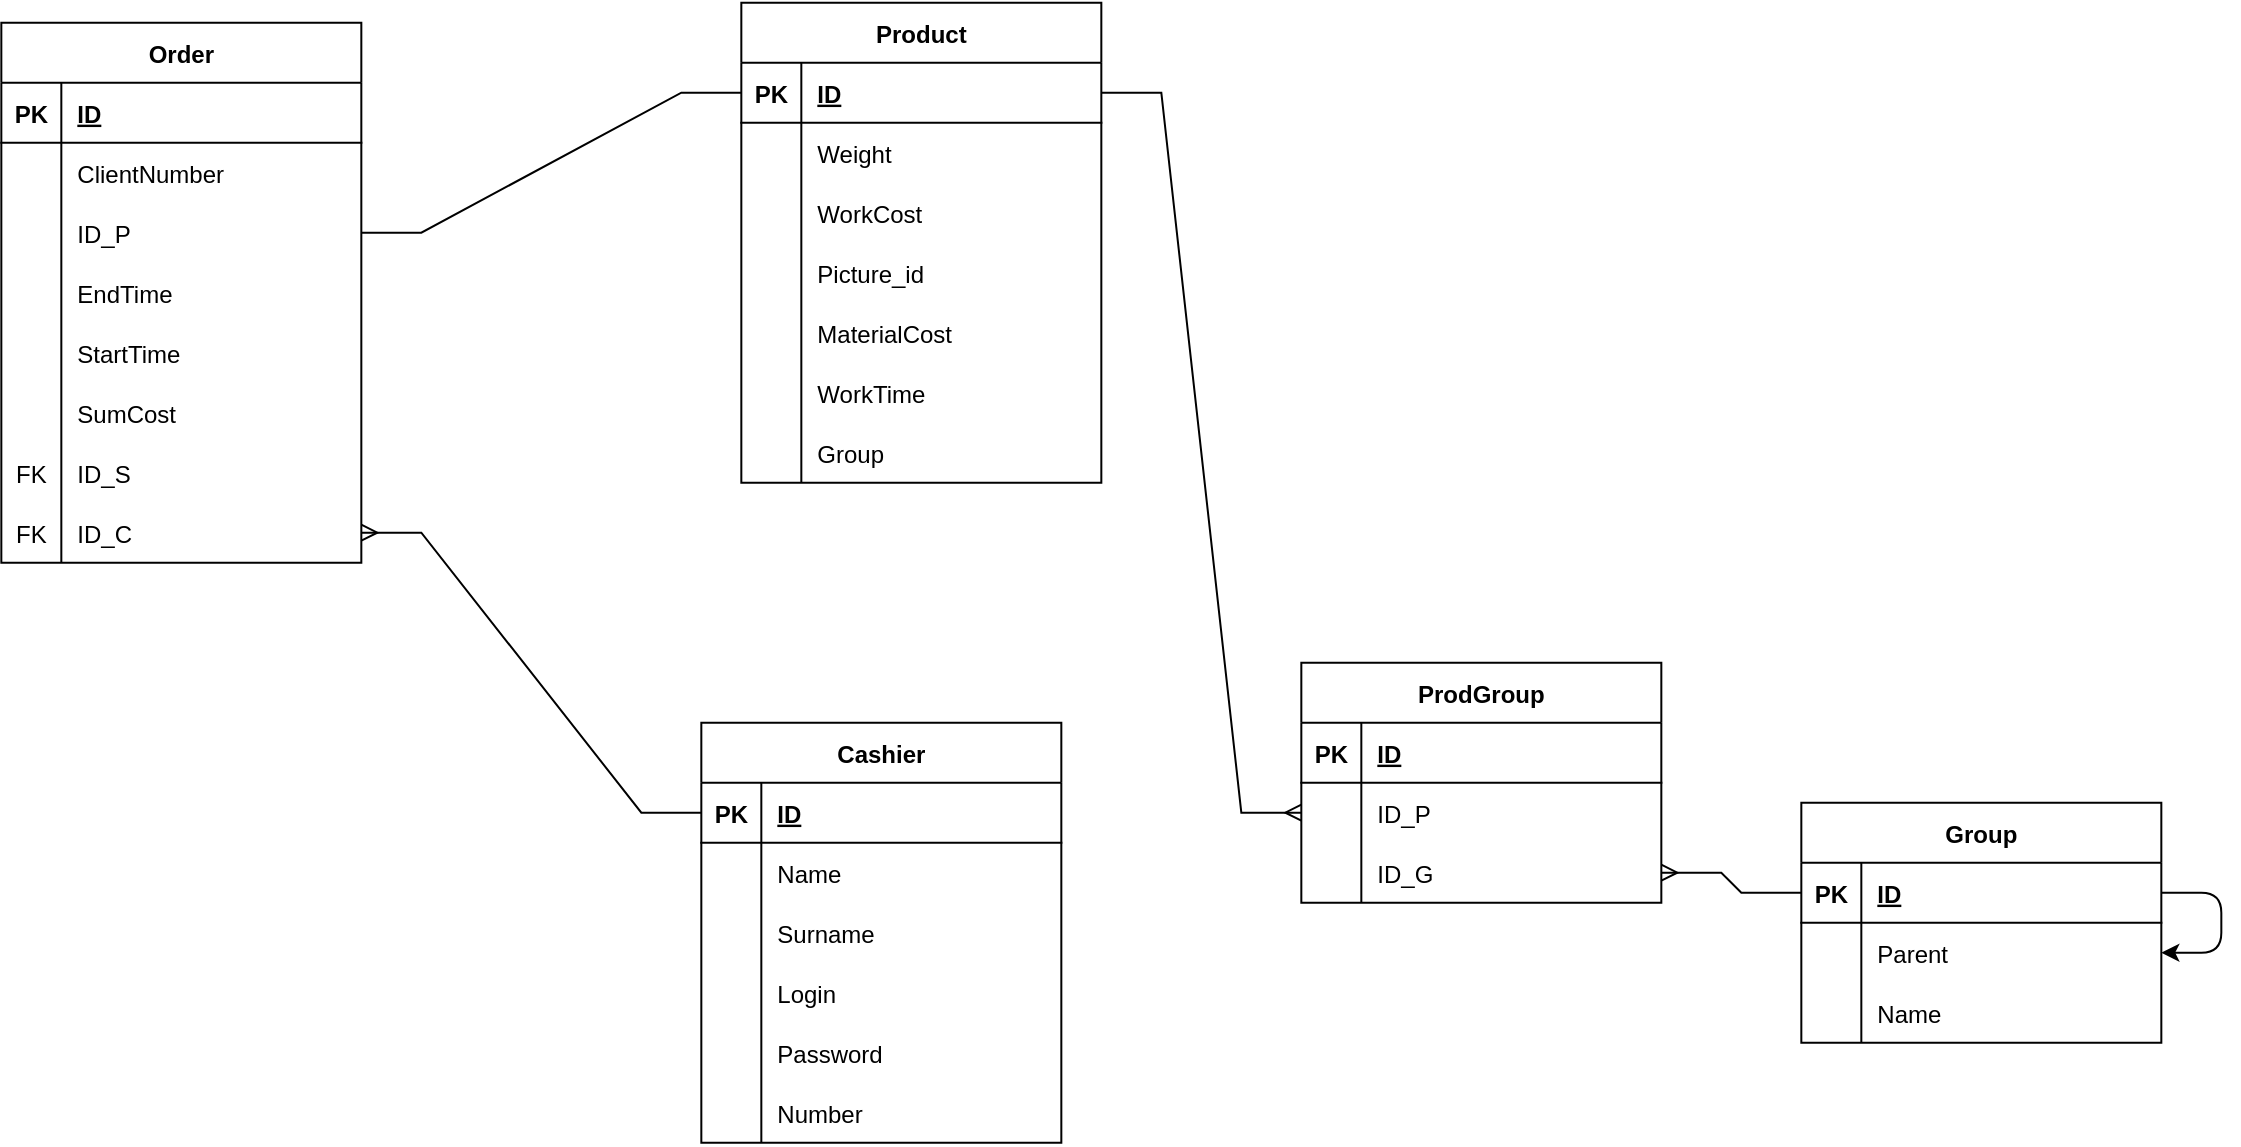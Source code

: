 <mxfile version="21.0.2" type="github"><diagram id="1drltacJaSHRfq2P1mVi" name="Страница 1"><mxGraphModel dx="2878" dy="1167" grid="0" gridSize="10" guides="1" tooltips="1" connect="1" arrows="1" fold="1" page="1" pageScale="1" pageWidth="827" pageHeight="1169" math="0" shadow="0"><root><mxCell id="0"/><mxCell id="1" parent="0"/><mxCell id="Qo6fenezhLiw1b6c_Uqq-235" value="Order" style="shape=table;startSize=30;container=1;collapsible=1;childLayout=tableLayout;fixedRows=1;rowLines=0;fontStyle=1;align=center;resizeLast=1;" vertex="1" parent="1"><mxGeometry x="-1230.333" y="903.333" width="180" height="270" as="geometry"/></mxCell><mxCell id="Qo6fenezhLiw1b6c_Uqq-236" value="" style="shape=tableRow;horizontal=0;startSize=0;swimlaneHead=0;swimlaneBody=0;fillColor=none;collapsible=0;dropTarget=0;points=[[0,0.5],[1,0.5]];portConstraint=eastwest;top=0;left=0;right=0;bottom=1;" vertex="1" parent="Qo6fenezhLiw1b6c_Uqq-235"><mxGeometry y="30" width="180" height="30" as="geometry"/></mxCell><mxCell id="Qo6fenezhLiw1b6c_Uqq-237" value="PK" style="shape=partialRectangle;connectable=0;fillColor=none;top=0;left=0;bottom=0;right=0;fontStyle=1;overflow=hidden;" vertex="1" parent="Qo6fenezhLiw1b6c_Uqq-236"><mxGeometry width="30" height="30" as="geometry"><mxRectangle width="30" height="30" as="alternateBounds"/></mxGeometry></mxCell><mxCell id="Qo6fenezhLiw1b6c_Uqq-238" value="ID" style="shape=partialRectangle;connectable=0;fillColor=none;top=0;left=0;bottom=0;right=0;align=left;spacingLeft=6;fontStyle=5;overflow=hidden;" vertex="1" parent="Qo6fenezhLiw1b6c_Uqq-236"><mxGeometry x="30" width="150" height="30" as="geometry"><mxRectangle width="150" height="30" as="alternateBounds"/></mxGeometry></mxCell><mxCell id="Qo6fenezhLiw1b6c_Uqq-239" value="" style="shape=tableRow;horizontal=0;startSize=0;swimlaneHead=0;swimlaneBody=0;fillColor=none;collapsible=0;dropTarget=0;points=[[0,0.5],[1,0.5]];portConstraint=eastwest;top=0;left=0;right=0;bottom=0;" vertex="1" parent="Qo6fenezhLiw1b6c_Uqq-235"><mxGeometry y="60" width="180" height="30" as="geometry"/></mxCell><mxCell id="Qo6fenezhLiw1b6c_Uqq-240" value="" style="shape=partialRectangle;connectable=0;fillColor=none;top=0;left=0;bottom=0;right=0;editable=1;overflow=hidden;" vertex="1" parent="Qo6fenezhLiw1b6c_Uqq-239"><mxGeometry width="30" height="30" as="geometry"><mxRectangle width="30" height="30" as="alternateBounds"/></mxGeometry></mxCell><mxCell id="Qo6fenezhLiw1b6c_Uqq-241" value="ClientNumber" style="shape=partialRectangle;connectable=0;fillColor=none;top=0;left=0;bottom=0;right=0;align=left;spacingLeft=6;overflow=hidden;" vertex="1" parent="Qo6fenezhLiw1b6c_Uqq-239"><mxGeometry x="30" width="150" height="30" as="geometry"><mxRectangle width="150" height="30" as="alternateBounds"/></mxGeometry></mxCell><mxCell id="Qo6fenezhLiw1b6c_Uqq-242" value="" style="shape=tableRow;horizontal=0;startSize=0;swimlaneHead=0;swimlaneBody=0;fillColor=none;collapsible=0;dropTarget=0;points=[[0,0.5],[1,0.5]];portConstraint=eastwest;top=0;left=0;right=0;bottom=0;" vertex="1" parent="Qo6fenezhLiw1b6c_Uqq-235"><mxGeometry y="90" width="180" height="30" as="geometry"/></mxCell><mxCell id="Qo6fenezhLiw1b6c_Uqq-243" value="" style="shape=partialRectangle;connectable=0;fillColor=none;top=0;left=0;bottom=0;right=0;editable=1;overflow=hidden;" vertex="1" parent="Qo6fenezhLiw1b6c_Uqq-242"><mxGeometry width="30" height="30" as="geometry"><mxRectangle width="30" height="30" as="alternateBounds"/></mxGeometry></mxCell><mxCell id="Qo6fenezhLiw1b6c_Uqq-244" value="ID_P" style="shape=partialRectangle;connectable=0;fillColor=none;top=0;left=0;bottom=0;right=0;align=left;spacingLeft=6;overflow=hidden;" vertex="1" parent="Qo6fenezhLiw1b6c_Uqq-242"><mxGeometry x="30" width="150" height="30" as="geometry"><mxRectangle width="150" height="30" as="alternateBounds"/></mxGeometry></mxCell><mxCell id="Qo6fenezhLiw1b6c_Uqq-245" value="" style="shape=tableRow;horizontal=0;startSize=0;swimlaneHead=0;swimlaneBody=0;fillColor=none;collapsible=0;dropTarget=0;points=[[0,0.5],[1,0.5]];portConstraint=eastwest;top=0;left=0;right=0;bottom=0;" vertex="1" parent="Qo6fenezhLiw1b6c_Uqq-235"><mxGeometry y="120" width="180" height="30" as="geometry"/></mxCell><mxCell id="Qo6fenezhLiw1b6c_Uqq-246" value="" style="shape=partialRectangle;connectable=0;fillColor=none;top=0;left=0;bottom=0;right=0;editable=1;overflow=hidden;" vertex="1" parent="Qo6fenezhLiw1b6c_Uqq-245"><mxGeometry width="30" height="30" as="geometry"><mxRectangle width="30" height="30" as="alternateBounds"/></mxGeometry></mxCell><mxCell id="Qo6fenezhLiw1b6c_Uqq-247" value="EndTime" style="shape=partialRectangle;connectable=0;fillColor=none;top=0;left=0;bottom=0;right=0;align=left;spacingLeft=6;overflow=hidden;" vertex="1" parent="Qo6fenezhLiw1b6c_Uqq-245"><mxGeometry x="30" width="150" height="30" as="geometry"><mxRectangle width="150" height="30" as="alternateBounds"/></mxGeometry></mxCell><mxCell id="Qo6fenezhLiw1b6c_Uqq-248" style="shape=tableRow;horizontal=0;startSize=0;swimlaneHead=0;swimlaneBody=0;fillColor=none;collapsible=0;dropTarget=0;points=[[0,0.5],[1,0.5]];portConstraint=eastwest;top=0;left=0;right=0;bottom=0;" vertex="1" parent="Qo6fenezhLiw1b6c_Uqq-235"><mxGeometry y="150" width="180" height="30" as="geometry"/></mxCell><mxCell id="Qo6fenezhLiw1b6c_Uqq-249" style="shape=partialRectangle;connectable=0;fillColor=none;top=0;left=0;bottom=0;right=0;editable=1;overflow=hidden;" vertex="1" parent="Qo6fenezhLiw1b6c_Uqq-248"><mxGeometry width="30" height="30" as="geometry"><mxRectangle width="30" height="30" as="alternateBounds"/></mxGeometry></mxCell><mxCell id="Qo6fenezhLiw1b6c_Uqq-250" value="StartTime" style="shape=partialRectangle;connectable=0;fillColor=none;top=0;left=0;bottom=0;right=0;align=left;spacingLeft=6;overflow=hidden;" vertex="1" parent="Qo6fenezhLiw1b6c_Uqq-248"><mxGeometry x="30" width="150" height="30" as="geometry"><mxRectangle width="150" height="30" as="alternateBounds"/></mxGeometry></mxCell><mxCell id="Qo6fenezhLiw1b6c_Uqq-251" style="shape=tableRow;horizontal=0;startSize=0;swimlaneHead=0;swimlaneBody=0;fillColor=none;collapsible=0;dropTarget=0;points=[[0,0.5],[1,0.5]];portConstraint=eastwest;top=0;left=0;right=0;bottom=0;" vertex="1" parent="Qo6fenezhLiw1b6c_Uqq-235"><mxGeometry y="180" width="180" height="30" as="geometry"/></mxCell><mxCell id="Qo6fenezhLiw1b6c_Uqq-252" style="shape=partialRectangle;connectable=0;fillColor=none;top=0;left=0;bottom=0;right=0;editable=1;overflow=hidden;" vertex="1" parent="Qo6fenezhLiw1b6c_Uqq-251"><mxGeometry width="30" height="30" as="geometry"><mxRectangle width="30" height="30" as="alternateBounds"/></mxGeometry></mxCell><mxCell id="Qo6fenezhLiw1b6c_Uqq-253" value="SumCost" style="shape=partialRectangle;connectable=0;fillColor=none;top=0;left=0;bottom=0;right=0;align=left;spacingLeft=6;overflow=hidden;" vertex="1" parent="Qo6fenezhLiw1b6c_Uqq-251"><mxGeometry x="30" width="150" height="30" as="geometry"><mxRectangle width="150" height="30" as="alternateBounds"/></mxGeometry></mxCell><mxCell id="Qo6fenezhLiw1b6c_Uqq-254" style="shape=tableRow;horizontal=0;startSize=0;swimlaneHead=0;swimlaneBody=0;fillColor=none;collapsible=0;dropTarget=0;points=[[0,0.5],[1,0.5]];portConstraint=eastwest;top=0;left=0;right=0;bottom=0;" vertex="1" parent="Qo6fenezhLiw1b6c_Uqq-235"><mxGeometry y="210" width="180" height="30" as="geometry"/></mxCell><mxCell id="Qo6fenezhLiw1b6c_Uqq-255" value="FK" style="shape=partialRectangle;connectable=0;fillColor=none;top=0;left=0;bottom=0;right=0;editable=1;overflow=hidden;" vertex="1" parent="Qo6fenezhLiw1b6c_Uqq-254"><mxGeometry width="30" height="30" as="geometry"><mxRectangle width="30" height="30" as="alternateBounds"/></mxGeometry></mxCell><mxCell id="Qo6fenezhLiw1b6c_Uqq-256" value="ID_S" style="shape=partialRectangle;connectable=0;fillColor=none;top=0;left=0;bottom=0;right=0;align=left;spacingLeft=6;overflow=hidden;" vertex="1" parent="Qo6fenezhLiw1b6c_Uqq-254"><mxGeometry x="30" width="150" height="30" as="geometry"><mxRectangle width="150" height="30" as="alternateBounds"/></mxGeometry></mxCell><mxCell id="Qo6fenezhLiw1b6c_Uqq-257" style="shape=tableRow;horizontal=0;startSize=0;swimlaneHead=0;swimlaneBody=0;fillColor=none;collapsible=0;dropTarget=0;points=[[0,0.5],[1,0.5]];portConstraint=eastwest;top=0;left=0;right=0;bottom=0;" vertex="1" parent="Qo6fenezhLiw1b6c_Uqq-235"><mxGeometry y="240" width="180" height="30" as="geometry"/></mxCell><mxCell id="Qo6fenezhLiw1b6c_Uqq-258" value="FK" style="shape=partialRectangle;connectable=0;fillColor=none;top=0;left=0;bottom=0;right=0;editable=1;overflow=hidden;" vertex="1" parent="Qo6fenezhLiw1b6c_Uqq-257"><mxGeometry width="30" height="30" as="geometry"><mxRectangle width="30" height="30" as="alternateBounds"/></mxGeometry></mxCell><mxCell id="Qo6fenezhLiw1b6c_Uqq-259" value="ID_C" style="shape=partialRectangle;connectable=0;fillColor=none;top=0;left=0;bottom=0;right=0;align=left;spacingLeft=6;overflow=hidden;" vertex="1" parent="Qo6fenezhLiw1b6c_Uqq-257"><mxGeometry x="30" width="150" height="30" as="geometry"><mxRectangle width="150" height="30" as="alternateBounds"/></mxGeometry></mxCell><mxCell id="Qo6fenezhLiw1b6c_Uqq-260" value="Product" style="shape=table;startSize=30;container=1;collapsible=1;childLayout=tableLayout;fixedRows=1;rowLines=0;fontStyle=1;align=center;resizeLast=1;" vertex="1" parent="1"><mxGeometry x="-860.333" y="893.333" width="180" height="240" as="geometry"/></mxCell><mxCell id="Qo6fenezhLiw1b6c_Uqq-261" value="" style="shape=tableRow;horizontal=0;startSize=0;swimlaneHead=0;swimlaneBody=0;fillColor=none;collapsible=0;dropTarget=0;points=[[0,0.5],[1,0.5]];portConstraint=eastwest;top=0;left=0;right=0;bottom=1;" vertex="1" parent="Qo6fenezhLiw1b6c_Uqq-260"><mxGeometry y="30" width="180" height="30" as="geometry"/></mxCell><mxCell id="Qo6fenezhLiw1b6c_Uqq-262" value="PK" style="shape=partialRectangle;connectable=0;fillColor=none;top=0;left=0;bottom=0;right=0;fontStyle=1;overflow=hidden;" vertex="1" parent="Qo6fenezhLiw1b6c_Uqq-261"><mxGeometry width="30" height="30" as="geometry"><mxRectangle width="30" height="30" as="alternateBounds"/></mxGeometry></mxCell><mxCell id="Qo6fenezhLiw1b6c_Uqq-263" value="ID" style="shape=partialRectangle;connectable=0;fillColor=none;top=0;left=0;bottom=0;right=0;align=left;spacingLeft=6;fontStyle=5;overflow=hidden;" vertex="1" parent="Qo6fenezhLiw1b6c_Uqq-261"><mxGeometry x="30" width="150" height="30" as="geometry"><mxRectangle width="150" height="30" as="alternateBounds"/></mxGeometry></mxCell><mxCell id="Qo6fenezhLiw1b6c_Uqq-264" value="" style="shape=tableRow;horizontal=0;startSize=0;swimlaneHead=0;swimlaneBody=0;fillColor=none;collapsible=0;dropTarget=0;points=[[0,0.5],[1,0.5]];portConstraint=eastwest;top=0;left=0;right=0;bottom=0;" vertex="1" parent="Qo6fenezhLiw1b6c_Uqq-260"><mxGeometry y="60" width="180" height="30" as="geometry"/></mxCell><mxCell id="Qo6fenezhLiw1b6c_Uqq-265" value="" style="shape=partialRectangle;connectable=0;fillColor=none;top=0;left=0;bottom=0;right=0;editable=1;overflow=hidden;" vertex="1" parent="Qo6fenezhLiw1b6c_Uqq-264"><mxGeometry width="30" height="30" as="geometry"><mxRectangle width="30" height="30" as="alternateBounds"/></mxGeometry></mxCell><mxCell id="Qo6fenezhLiw1b6c_Uqq-266" value="Weight" style="shape=partialRectangle;connectable=0;fillColor=none;top=0;left=0;bottom=0;right=0;align=left;spacingLeft=6;overflow=hidden;" vertex="1" parent="Qo6fenezhLiw1b6c_Uqq-264"><mxGeometry x="30" width="150" height="30" as="geometry"><mxRectangle width="150" height="30" as="alternateBounds"/></mxGeometry></mxCell><mxCell id="Qo6fenezhLiw1b6c_Uqq-267" style="shape=tableRow;horizontal=0;startSize=0;swimlaneHead=0;swimlaneBody=0;fillColor=none;collapsible=0;dropTarget=0;points=[[0,0.5],[1,0.5]];portConstraint=eastwest;top=0;left=0;right=0;bottom=0;" vertex="1" parent="Qo6fenezhLiw1b6c_Uqq-260"><mxGeometry y="90" width="180" height="30" as="geometry"/></mxCell><mxCell id="Qo6fenezhLiw1b6c_Uqq-268" style="shape=partialRectangle;connectable=0;fillColor=none;top=0;left=0;bottom=0;right=0;editable=1;overflow=hidden;" vertex="1" parent="Qo6fenezhLiw1b6c_Uqq-267"><mxGeometry width="30" height="30" as="geometry"><mxRectangle width="30" height="30" as="alternateBounds"/></mxGeometry></mxCell><mxCell id="Qo6fenezhLiw1b6c_Uqq-269" value="WorkCost" style="shape=partialRectangle;connectable=0;fillColor=none;top=0;left=0;bottom=0;right=0;align=left;spacingLeft=6;overflow=hidden;" vertex="1" parent="Qo6fenezhLiw1b6c_Uqq-267"><mxGeometry x="30" width="150" height="30" as="geometry"><mxRectangle width="150" height="30" as="alternateBounds"/></mxGeometry></mxCell><mxCell id="Qo6fenezhLiw1b6c_Uqq-270" style="shape=tableRow;horizontal=0;startSize=0;swimlaneHead=0;swimlaneBody=0;fillColor=none;collapsible=0;dropTarget=0;points=[[0,0.5],[1,0.5]];portConstraint=eastwest;top=0;left=0;right=0;bottom=0;" vertex="1" parent="Qo6fenezhLiw1b6c_Uqq-260"><mxGeometry y="120" width="180" height="30" as="geometry"/></mxCell><mxCell id="Qo6fenezhLiw1b6c_Uqq-271" style="shape=partialRectangle;connectable=0;fillColor=none;top=0;left=0;bottom=0;right=0;editable=1;overflow=hidden;" vertex="1" parent="Qo6fenezhLiw1b6c_Uqq-270"><mxGeometry width="30" height="30" as="geometry"><mxRectangle width="30" height="30" as="alternateBounds"/></mxGeometry></mxCell><mxCell id="Qo6fenezhLiw1b6c_Uqq-272" value="Picture_id" style="shape=partialRectangle;connectable=0;fillColor=none;top=0;left=0;bottom=0;right=0;align=left;spacingLeft=6;overflow=hidden;" vertex="1" parent="Qo6fenezhLiw1b6c_Uqq-270"><mxGeometry x="30" width="150" height="30" as="geometry"><mxRectangle width="150" height="30" as="alternateBounds"/></mxGeometry></mxCell><mxCell id="Qo6fenezhLiw1b6c_Uqq-273" style="shape=tableRow;horizontal=0;startSize=0;swimlaneHead=0;swimlaneBody=0;fillColor=none;collapsible=0;dropTarget=0;points=[[0,0.5],[1,0.5]];portConstraint=eastwest;top=0;left=0;right=0;bottom=0;" vertex="1" parent="Qo6fenezhLiw1b6c_Uqq-260"><mxGeometry y="150" width="180" height="30" as="geometry"/></mxCell><mxCell id="Qo6fenezhLiw1b6c_Uqq-274" style="shape=partialRectangle;connectable=0;fillColor=none;top=0;left=0;bottom=0;right=0;editable=1;overflow=hidden;" vertex="1" parent="Qo6fenezhLiw1b6c_Uqq-273"><mxGeometry width="30" height="30" as="geometry"><mxRectangle width="30" height="30" as="alternateBounds"/></mxGeometry></mxCell><mxCell id="Qo6fenezhLiw1b6c_Uqq-275" value="MaterialCost" style="shape=partialRectangle;connectable=0;fillColor=none;top=0;left=0;bottom=0;right=0;align=left;spacingLeft=6;overflow=hidden;" vertex="1" parent="Qo6fenezhLiw1b6c_Uqq-273"><mxGeometry x="30" width="150" height="30" as="geometry"><mxRectangle width="150" height="30" as="alternateBounds"/></mxGeometry></mxCell><mxCell id="Qo6fenezhLiw1b6c_Uqq-276" style="shape=tableRow;horizontal=0;startSize=0;swimlaneHead=0;swimlaneBody=0;fillColor=none;collapsible=0;dropTarget=0;points=[[0,0.5],[1,0.5]];portConstraint=eastwest;top=0;left=0;right=0;bottom=0;" vertex="1" parent="Qo6fenezhLiw1b6c_Uqq-260"><mxGeometry y="180" width="180" height="30" as="geometry"/></mxCell><mxCell id="Qo6fenezhLiw1b6c_Uqq-277" style="shape=partialRectangle;connectable=0;fillColor=none;top=0;left=0;bottom=0;right=0;editable=1;overflow=hidden;" vertex="1" parent="Qo6fenezhLiw1b6c_Uqq-276"><mxGeometry width="30" height="30" as="geometry"><mxRectangle width="30" height="30" as="alternateBounds"/></mxGeometry></mxCell><mxCell id="Qo6fenezhLiw1b6c_Uqq-278" value="WorkTime" style="shape=partialRectangle;connectable=0;fillColor=none;top=0;left=0;bottom=0;right=0;align=left;spacingLeft=6;overflow=hidden;" vertex="1" parent="Qo6fenezhLiw1b6c_Uqq-276"><mxGeometry x="30" width="150" height="30" as="geometry"><mxRectangle width="150" height="30" as="alternateBounds"/></mxGeometry></mxCell><mxCell id="Qo6fenezhLiw1b6c_Uqq-279" style="shape=tableRow;horizontal=0;startSize=0;swimlaneHead=0;swimlaneBody=0;fillColor=none;collapsible=0;dropTarget=0;points=[[0,0.5],[1,0.5]];portConstraint=eastwest;top=0;left=0;right=0;bottom=0;" vertex="1" parent="Qo6fenezhLiw1b6c_Uqq-260"><mxGeometry y="210" width="180" height="30" as="geometry"/></mxCell><mxCell id="Qo6fenezhLiw1b6c_Uqq-280" style="shape=partialRectangle;connectable=0;fillColor=none;top=0;left=0;bottom=0;right=0;editable=1;overflow=hidden;" vertex="1" parent="Qo6fenezhLiw1b6c_Uqq-279"><mxGeometry width="30" height="30" as="geometry"><mxRectangle width="30" height="30" as="alternateBounds"/></mxGeometry></mxCell><mxCell id="Qo6fenezhLiw1b6c_Uqq-281" value="Group" style="shape=partialRectangle;connectable=0;fillColor=none;top=0;left=0;bottom=0;right=0;align=left;spacingLeft=6;overflow=hidden;" vertex="1" parent="Qo6fenezhLiw1b6c_Uqq-279"><mxGeometry x="30" width="150" height="30" as="geometry"><mxRectangle width="150" height="30" as="alternateBounds"/></mxGeometry></mxCell><mxCell id="Qo6fenezhLiw1b6c_Uqq-282" value="Cashier" style="shape=table;startSize=30;container=1;collapsible=1;childLayout=tableLayout;fixedRows=1;rowLines=0;fontStyle=1;align=center;resizeLast=1;" vertex="1" parent="1"><mxGeometry x="-880.333" y="1253.333" width="180" height="210" as="geometry"/></mxCell><mxCell id="Qo6fenezhLiw1b6c_Uqq-283" value="" style="shape=tableRow;horizontal=0;startSize=0;swimlaneHead=0;swimlaneBody=0;fillColor=none;collapsible=0;dropTarget=0;points=[[0,0.5],[1,0.5]];portConstraint=eastwest;top=0;left=0;right=0;bottom=1;" vertex="1" parent="Qo6fenezhLiw1b6c_Uqq-282"><mxGeometry y="30" width="180" height="30" as="geometry"/></mxCell><mxCell id="Qo6fenezhLiw1b6c_Uqq-284" value="PK" style="shape=partialRectangle;connectable=0;fillColor=none;top=0;left=0;bottom=0;right=0;fontStyle=1;overflow=hidden;" vertex="1" parent="Qo6fenezhLiw1b6c_Uqq-283"><mxGeometry width="30" height="30" as="geometry"><mxRectangle width="30" height="30" as="alternateBounds"/></mxGeometry></mxCell><mxCell id="Qo6fenezhLiw1b6c_Uqq-285" value="ID" style="shape=partialRectangle;connectable=0;fillColor=none;top=0;left=0;bottom=0;right=0;align=left;spacingLeft=6;fontStyle=5;overflow=hidden;" vertex="1" parent="Qo6fenezhLiw1b6c_Uqq-283"><mxGeometry x="30" width="150" height="30" as="geometry"><mxRectangle width="150" height="30" as="alternateBounds"/></mxGeometry></mxCell><mxCell id="Qo6fenezhLiw1b6c_Uqq-286" value="" style="shape=tableRow;horizontal=0;startSize=0;swimlaneHead=0;swimlaneBody=0;fillColor=none;collapsible=0;dropTarget=0;points=[[0,0.5],[1,0.5]];portConstraint=eastwest;top=0;left=0;right=0;bottom=0;" vertex="1" parent="Qo6fenezhLiw1b6c_Uqq-282"><mxGeometry y="60" width="180" height="30" as="geometry"/></mxCell><mxCell id="Qo6fenezhLiw1b6c_Uqq-287" value="" style="shape=partialRectangle;connectable=0;fillColor=none;top=0;left=0;bottom=0;right=0;editable=1;overflow=hidden;" vertex="1" parent="Qo6fenezhLiw1b6c_Uqq-286"><mxGeometry width="30" height="30" as="geometry"><mxRectangle width="30" height="30" as="alternateBounds"/></mxGeometry></mxCell><mxCell id="Qo6fenezhLiw1b6c_Uqq-288" value="Name" style="shape=partialRectangle;connectable=0;fillColor=none;top=0;left=0;bottom=0;right=0;align=left;spacingLeft=6;overflow=hidden;" vertex="1" parent="Qo6fenezhLiw1b6c_Uqq-286"><mxGeometry x="30" width="150" height="30" as="geometry"><mxRectangle width="150" height="30" as="alternateBounds"/></mxGeometry></mxCell><mxCell id="Qo6fenezhLiw1b6c_Uqq-289" value="" style="shape=tableRow;horizontal=0;startSize=0;swimlaneHead=0;swimlaneBody=0;fillColor=none;collapsible=0;dropTarget=0;points=[[0,0.5],[1,0.5]];portConstraint=eastwest;top=0;left=0;right=0;bottom=0;" vertex="1" parent="Qo6fenezhLiw1b6c_Uqq-282"><mxGeometry y="90" width="180" height="30" as="geometry"/></mxCell><mxCell id="Qo6fenezhLiw1b6c_Uqq-290" value="" style="shape=partialRectangle;connectable=0;fillColor=none;top=0;left=0;bottom=0;right=0;editable=1;overflow=hidden;" vertex="1" parent="Qo6fenezhLiw1b6c_Uqq-289"><mxGeometry width="30" height="30" as="geometry"><mxRectangle width="30" height="30" as="alternateBounds"/></mxGeometry></mxCell><mxCell id="Qo6fenezhLiw1b6c_Uqq-291" value="Surname" style="shape=partialRectangle;connectable=0;fillColor=none;top=0;left=0;bottom=0;right=0;align=left;spacingLeft=6;overflow=hidden;" vertex="1" parent="Qo6fenezhLiw1b6c_Uqq-289"><mxGeometry x="30" width="150" height="30" as="geometry"><mxRectangle width="150" height="30" as="alternateBounds"/></mxGeometry></mxCell><mxCell id="Qo6fenezhLiw1b6c_Uqq-292" style="shape=tableRow;horizontal=0;startSize=0;swimlaneHead=0;swimlaneBody=0;fillColor=none;collapsible=0;dropTarget=0;points=[[0,0.5],[1,0.5]];portConstraint=eastwest;top=0;left=0;right=0;bottom=0;" vertex="1" parent="Qo6fenezhLiw1b6c_Uqq-282"><mxGeometry y="120" width="180" height="30" as="geometry"/></mxCell><mxCell id="Qo6fenezhLiw1b6c_Uqq-293" style="shape=partialRectangle;connectable=0;fillColor=none;top=0;left=0;bottom=0;right=0;editable=1;overflow=hidden;" vertex="1" parent="Qo6fenezhLiw1b6c_Uqq-292"><mxGeometry width="30" height="30" as="geometry"><mxRectangle width="30" height="30" as="alternateBounds"/></mxGeometry></mxCell><mxCell id="Qo6fenezhLiw1b6c_Uqq-294" value="Login" style="shape=partialRectangle;connectable=0;fillColor=none;top=0;left=0;bottom=0;right=0;align=left;spacingLeft=6;overflow=hidden;" vertex="1" parent="Qo6fenezhLiw1b6c_Uqq-292"><mxGeometry x="30" width="150" height="30" as="geometry"><mxRectangle width="150" height="30" as="alternateBounds"/></mxGeometry></mxCell><mxCell id="Qo6fenezhLiw1b6c_Uqq-295" style="shape=tableRow;horizontal=0;startSize=0;swimlaneHead=0;swimlaneBody=0;fillColor=none;collapsible=0;dropTarget=0;points=[[0,0.5],[1,0.5]];portConstraint=eastwest;top=0;left=0;right=0;bottom=0;" vertex="1" parent="Qo6fenezhLiw1b6c_Uqq-282"><mxGeometry y="150" width="180" height="30" as="geometry"/></mxCell><mxCell id="Qo6fenezhLiw1b6c_Uqq-296" style="shape=partialRectangle;connectable=0;fillColor=none;top=0;left=0;bottom=0;right=0;editable=1;overflow=hidden;" vertex="1" parent="Qo6fenezhLiw1b6c_Uqq-295"><mxGeometry width="30" height="30" as="geometry"><mxRectangle width="30" height="30" as="alternateBounds"/></mxGeometry></mxCell><mxCell id="Qo6fenezhLiw1b6c_Uqq-297" value="Password" style="shape=partialRectangle;connectable=0;fillColor=none;top=0;left=0;bottom=0;right=0;align=left;spacingLeft=6;overflow=hidden;" vertex="1" parent="Qo6fenezhLiw1b6c_Uqq-295"><mxGeometry x="30" width="150" height="30" as="geometry"><mxRectangle width="150" height="30" as="alternateBounds"/></mxGeometry></mxCell><mxCell id="Qo6fenezhLiw1b6c_Uqq-298" style="shape=tableRow;horizontal=0;startSize=0;swimlaneHead=0;swimlaneBody=0;fillColor=none;collapsible=0;dropTarget=0;points=[[0,0.5],[1,0.5]];portConstraint=eastwest;top=0;left=0;right=0;bottom=0;" vertex="1" parent="Qo6fenezhLiw1b6c_Uqq-282"><mxGeometry y="180" width="180" height="30" as="geometry"/></mxCell><mxCell id="Qo6fenezhLiw1b6c_Uqq-299" style="shape=partialRectangle;connectable=0;fillColor=none;top=0;left=0;bottom=0;right=0;editable=1;overflow=hidden;" vertex="1" parent="Qo6fenezhLiw1b6c_Uqq-298"><mxGeometry width="30" height="30" as="geometry"><mxRectangle width="30" height="30" as="alternateBounds"/></mxGeometry></mxCell><mxCell id="Qo6fenezhLiw1b6c_Uqq-300" value="Number" style="shape=partialRectangle;connectable=0;fillColor=none;top=0;left=0;bottom=0;right=0;align=left;spacingLeft=6;overflow=hidden;" vertex="1" parent="Qo6fenezhLiw1b6c_Uqq-298"><mxGeometry x="30" width="150" height="30" as="geometry"><mxRectangle width="150" height="30" as="alternateBounds"/></mxGeometry></mxCell><mxCell id="Qo6fenezhLiw1b6c_Uqq-309" value="" style="edgeStyle=entityRelationEdgeStyle;fontSize=12;html=1;endArrow=ERmany;rounded=0;exitX=0;exitY=0.5;exitDx=0;exitDy=0;entryX=1;entryY=0.5;entryDx=0;entryDy=0;" edge="1" parent="1" source="Qo6fenezhLiw1b6c_Uqq-283" target="Qo6fenezhLiw1b6c_Uqq-257"><mxGeometry width="100" height="100" relative="1" as="geometry"><mxPoint x="-940.333" y="1338.333" as="sourcePoint"/><mxPoint x="-1100.333" y="1303.333" as="targetPoint"/></mxGeometry></mxCell><mxCell id="Qo6fenezhLiw1b6c_Uqq-310" value="ProdGroup" style="shape=table;startSize=30;container=1;collapsible=1;childLayout=tableLayout;fixedRows=1;rowLines=0;fontStyle=1;align=center;resizeLast=1;" vertex="1" parent="1"><mxGeometry x="-580.333" y="1223.333" width="180" height="120" as="geometry"/></mxCell><mxCell id="Qo6fenezhLiw1b6c_Uqq-311" value="" style="shape=tableRow;horizontal=0;startSize=0;swimlaneHead=0;swimlaneBody=0;fillColor=none;collapsible=0;dropTarget=0;points=[[0,0.5],[1,0.5]];portConstraint=eastwest;top=0;left=0;right=0;bottom=1;" vertex="1" parent="Qo6fenezhLiw1b6c_Uqq-310"><mxGeometry y="30" width="180" height="30" as="geometry"/></mxCell><mxCell id="Qo6fenezhLiw1b6c_Uqq-312" value="PK" style="shape=partialRectangle;connectable=0;fillColor=none;top=0;left=0;bottom=0;right=0;fontStyle=1;overflow=hidden;" vertex="1" parent="Qo6fenezhLiw1b6c_Uqq-311"><mxGeometry width="30" height="30" as="geometry"><mxRectangle width="30" height="30" as="alternateBounds"/></mxGeometry></mxCell><mxCell id="Qo6fenezhLiw1b6c_Uqq-313" value="ID" style="shape=partialRectangle;connectable=0;fillColor=none;top=0;left=0;bottom=0;right=0;align=left;spacingLeft=6;fontStyle=5;overflow=hidden;" vertex="1" parent="Qo6fenezhLiw1b6c_Uqq-311"><mxGeometry x="30" width="150" height="30" as="geometry"><mxRectangle width="150" height="30" as="alternateBounds"/></mxGeometry></mxCell><mxCell id="Qo6fenezhLiw1b6c_Uqq-314" value="" style="shape=tableRow;horizontal=0;startSize=0;swimlaneHead=0;swimlaneBody=0;fillColor=none;collapsible=0;dropTarget=0;points=[[0,0.5],[1,0.5]];portConstraint=eastwest;top=0;left=0;right=0;bottom=0;" vertex="1" parent="Qo6fenezhLiw1b6c_Uqq-310"><mxGeometry y="60" width="180" height="30" as="geometry"/></mxCell><mxCell id="Qo6fenezhLiw1b6c_Uqq-315" value="" style="shape=partialRectangle;connectable=0;fillColor=none;top=0;left=0;bottom=0;right=0;editable=1;overflow=hidden;" vertex="1" parent="Qo6fenezhLiw1b6c_Uqq-314"><mxGeometry width="30" height="30" as="geometry"><mxRectangle width="30" height="30" as="alternateBounds"/></mxGeometry></mxCell><mxCell id="Qo6fenezhLiw1b6c_Uqq-316" value="ID_P" style="shape=partialRectangle;connectable=0;fillColor=none;top=0;left=0;bottom=0;right=0;align=left;spacingLeft=6;overflow=hidden;" vertex="1" parent="Qo6fenezhLiw1b6c_Uqq-314"><mxGeometry x="30" width="150" height="30" as="geometry"><mxRectangle width="150" height="30" as="alternateBounds"/></mxGeometry></mxCell><mxCell id="Qo6fenezhLiw1b6c_Uqq-317" value="" style="shape=tableRow;horizontal=0;startSize=0;swimlaneHead=0;swimlaneBody=0;fillColor=none;collapsible=0;dropTarget=0;points=[[0,0.5],[1,0.5]];portConstraint=eastwest;top=0;left=0;right=0;bottom=0;" vertex="1" parent="Qo6fenezhLiw1b6c_Uqq-310"><mxGeometry y="90" width="180" height="30" as="geometry"/></mxCell><mxCell id="Qo6fenezhLiw1b6c_Uqq-318" value="" style="shape=partialRectangle;connectable=0;fillColor=none;top=0;left=0;bottom=0;right=0;editable=1;overflow=hidden;" vertex="1" parent="Qo6fenezhLiw1b6c_Uqq-317"><mxGeometry width="30" height="30" as="geometry"><mxRectangle width="30" height="30" as="alternateBounds"/></mxGeometry></mxCell><mxCell id="Qo6fenezhLiw1b6c_Uqq-319" value="ID_G" style="shape=partialRectangle;connectable=0;fillColor=none;top=0;left=0;bottom=0;right=0;align=left;spacingLeft=6;overflow=hidden;" vertex="1" parent="Qo6fenezhLiw1b6c_Uqq-317"><mxGeometry x="30" width="150" height="30" as="geometry"><mxRectangle width="150" height="30" as="alternateBounds"/></mxGeometry></mxCell><mxCell id="Qo6fenezhLiw1b6c_Uqq-320" value="Group" style="shape=table;startSize=30;container=1;collapsible=1;childLayout=tableLayout;fixedRows=1;rowLines=0;fontStyle=1;align=center;resizeLast=1;" vertex="1" parent="1"><mxGeometry x="-330.333" y="1293.333" width="180" height="120" as="geometry"/></mxCell><mxCell id="Qo6fenezhLiw1b6c_Uqq-321" value="" style="shape=tableRow;horizontal=0;startSize=0;swimlaneHead=0;swimlaneBody=0;fillColor=none;collapsible=0;dropTarget=0;points=[[0,0.5],[1,0.5]];portConstraint=eastwest;top=0;left=0;right=0;bottom=1;" vertex="1" parent="Qo6fenezhLiw1b6c_Uqq-320"><mxGeometry y="30" width="180" height="30" as="geometry"/></mxCell><mxCell id="Qo6fenezhLiw1b6c_Uqq-322" value="PK" style="shape=partialRectangle;connectable=0;fillColor=none;top=0;left=0;bottom=0;right=0;fontStyle=1;overflow=hidden;" vertex="1" parent="Qo6fenezhLiw1b6c_Uqq-321"><mxGeometry width="30" height="30" as="geometry"><mxRectangle width="30" height="30" as="alternateBounds"/></mxGeometry></mxCell><mxCell id="Qo6fenezhLiw1b6c_Uqq-323" value="ID" style="shape=partialRectangle;connectable=0;fillColor=none;top=0;left=0;bottom=0;right=0;align=left;spacingLeft=6;fontStyle=5;overflow=hidden;" vertex="1" parent="Qo6fenezhLiw1b6c_Uqq-321"><mxGeometry x="30" width="150" height="30" as="geometry"><mxRectangle width="150" height="30" as="alternateBounds"/></mxGeometry></mxCell><mxCell id="Qo6fenezhLiw1b6c_Uqq-324" value="" style="shape=tableRow;horizontal=0;startSize=0;swimlaneHead=0;swimlaneBody=0;fillColor=none;collapsible=0;dropTarget=0;points=[[0,0.5],[1,0.5]];portConstraint=eastwest;top=0;left=0;right=0;bottom=0;" vertex="1" parent="Qo6fenezhLiw1b6c_Uqq-320"><mxGeometry y="60" width="180" height="30" as="geometry"/></mxCell><mxCell id="Qo6fenezhLiw1b6c_Uqq-325" value="" style="shape=partialRectangle;connectable=0;fillColor=none;top=0;left=0;bottom=0;right=0;editable=1;overflow=hidden;" vertex="1" parent="Qo6fenezhLiw1b6c_Uqq-324"><mxGeometry width="30" height="30" as="geometry"><mxRectangle width="30" height="30" as="alternateBounds"/></mxGeometry></mxCell><mxCell id="Qo6fenezhLiw1b6c_Uqq-326" value="Parent" style="shape=partialRectangle;connectable=0;fillColor=none;top=0;left=0;bottom=0;right=0;align=left;spacingLeft=6;overflow=hidden;" vertex="1" parent="Qo6fenezhLiw1b6c_Uqq-324"><mxGeometry x="30" width="150" height="30" as="geometry"><mxRectangle width="150" height="30" as="alternateBounds"/></mxGeometry></mxCell><mxCell id="Qo6fenezhLiw1b6c_Uqq-327" value="" style="shape=tableRow;horizontal=0;startSize=0;swimlaneHead=0;swimlaneBody=0;fillColor=none;collapsible=0;dropTarget=0;points=[[0,0.5],[1,0.5]];portConstraint=eastwest;top=0;left=0;right=0;bottom=0;" vertex="1" parent="Qo6fenezhLiw1b6c_Uqq-320"><mxGeometry y="90" width="180" height="30" as="geometry"/></mxCell><mxCell id="Qo6fenezhLiw1b6c_Uqq-328" value="" style="shape=partialRectangle;connectable=0;fillColor=none;top=0;left=0;bottom=0;right=0;editable=1;overflow=hidden;" vertex="1" parent="Qo6fenezhLiw1b6c_Uqq-327"><mxGeometry width="30" height="30" as="geometry"><mxRectangle width="30" height="30" as="alternateBounds"/></mxGeometry></mxCell><mxCell id="Qo6fenezhLiw1b6c_Uqq-329" value="Name" style="shape=partialRectangle;connectable=0;fillColor=none;top=0;left=0;bottom=0;right=0;align=left;spacingLeft=6;overflow=hidden;" vertex="1" parent="Qo6fenezhLiw1b6c_Uqq-327"><mxGeometry x="30" width="150" height="30" as="geometry"><mxRectangle width="150" height="30" as="alternateBounds"/></mxGeometry></mxCell><mxCell id="Qo6fenezhLiw1b6c_Uqq-330" style="edgeStyle=none;html=1;exitX=1;exitY=0.5;exitDx=0;exitDy=0;entryX=1;entryY=0.5;entryDx=0;entryDy=0;" edge="1" parent="Qo6fenezhLiw1b6c_Uqq-320" source="Qo6fenezhLiw1b6c_Uqq-321" target="Qo6fenezhLiw1b6c_Uqq-324"><mxGeometry relative="1" as="geometry"><mxPoint x="250" y="45" as="targetPoint"/><Array as="points"><mxPoint x="210" y="45"/><mxPoint x="210" y="75"/></Array></mxGeometry></mxCell><mxCell id="Qo6fenezhLiw1b6c_Uqq-331" value="" style="edgeStyle=entityRelationEdgeStyle;fontSize=12;html=1;endArrow=ERmany;rounded=0;exitX=1;exitY=0.5;exitDx=0;exitDy=0;entryX=0;entryY=0.5;entryDx=0;entryDy=0;" edge="1" parent="1" source="Qo6fenezhLiw1b6c_Uqq-261" target="Qo6fenezhLiw1b6c_Uqq-314"><mxGeometry width="100" height="100" relative="1" as="geometry"><mxPoint x="-340.333" y="1073.333" as="sourcePoint"/><mxPoint x="-510.333" y="933.333" as="targetPoint"/></mxGeometry></mxCell><mxCell id="Qo6fenezhLiw1b6c_Uqq-332" value="" style="edgeStyle=entityRelationEdgeStyle;fontSize=12;html=1;endArrow=ERmany;rounded=0;exitX=0;exitY=0.5;exitDx=0;exitDy=0;entryX=1;entryY=0.5;entryDx=0;entryDy=0;" edge="1" parent="1" source="Qo6fenezhLiw1b6c_Uqq-321" target="Qo6fenezhLiw1b6c_Uqq-317"><mxGeometry width="100" height="100" relative="1" as="geometry"><mxPoint x="-270.333" y="1183.333" as="sourcePoint"/><mxPoint x="-440.333" y="1043.333" as="targetPoint"/></mxGeometry></mxCell><mxCell id="Qo6fenezhLiw1b6c_Uqq-333" value="" style="edgeStyle=entityRelationEdgeStyle;fontSize=12;html=1;endArrow=none;rounded=0;exitX=0;exitY=0.5;exitDx=0;exitDy=0;entryX=1;entryY=0.5;entryDx=0;entryDy=0;endFill=0;" edge="1" parent="1" source="Qo6fenezhLiw1b6c_Uqq-261" target="Qo6fenezhLiw1b6c_Uqq-242"><mxGeometry width="100" height="100" relative="1" as="geometry"><mxPoint x="-850.333" y="1328.333" as="sourcePoint"/><mxPoint x="-1020.333" y="1188.333" as="targetPoint"/></mxGeometry></mxCell></root></mxGraphModel></diagram></mxfile>